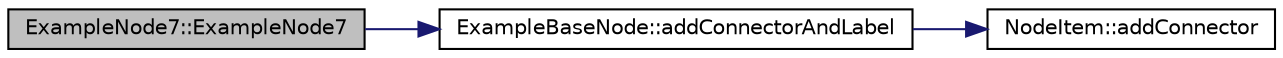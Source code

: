 digraph G
{
  edge [fontname="Helvetica",fontsize="10",labelfontname="Helvetica",labelfontsize="10"];
  node [fontname="Helvetica",fontsize="10",shape=record];
  rankdir="LR";
  Node1 [label="ExampleNode7::ExampleNode7",height=0.2,width=0.4,color="black", fillcolor="grey75", style="filled" fontcolor="black"];
  Node1 -> Node2 [color="midnightblue",fontsize="10",style="solid",fontname="Helvetica"];
  Node2 [label="ExampleBaseNode::addConnectorAndLabel",height=0.2,width=0.4,color="black", fillcolor="white", style="filled",URL="$class_example_base_node.html#aed011fddfd3b34d2dc1dd7ba306fa0bb"];
  Node2 -> Node3 [color="midnightblue",fontsize="10",style="solid",fontname="Helvetica"];
  Node3 [label="NodeItem::addConnector",height=0.2,width=0.4,color="black", fillcolor="white", style="filled",URL="$class_node_item.html#acd3fcdd425874f84502283f617d65949"];
}
